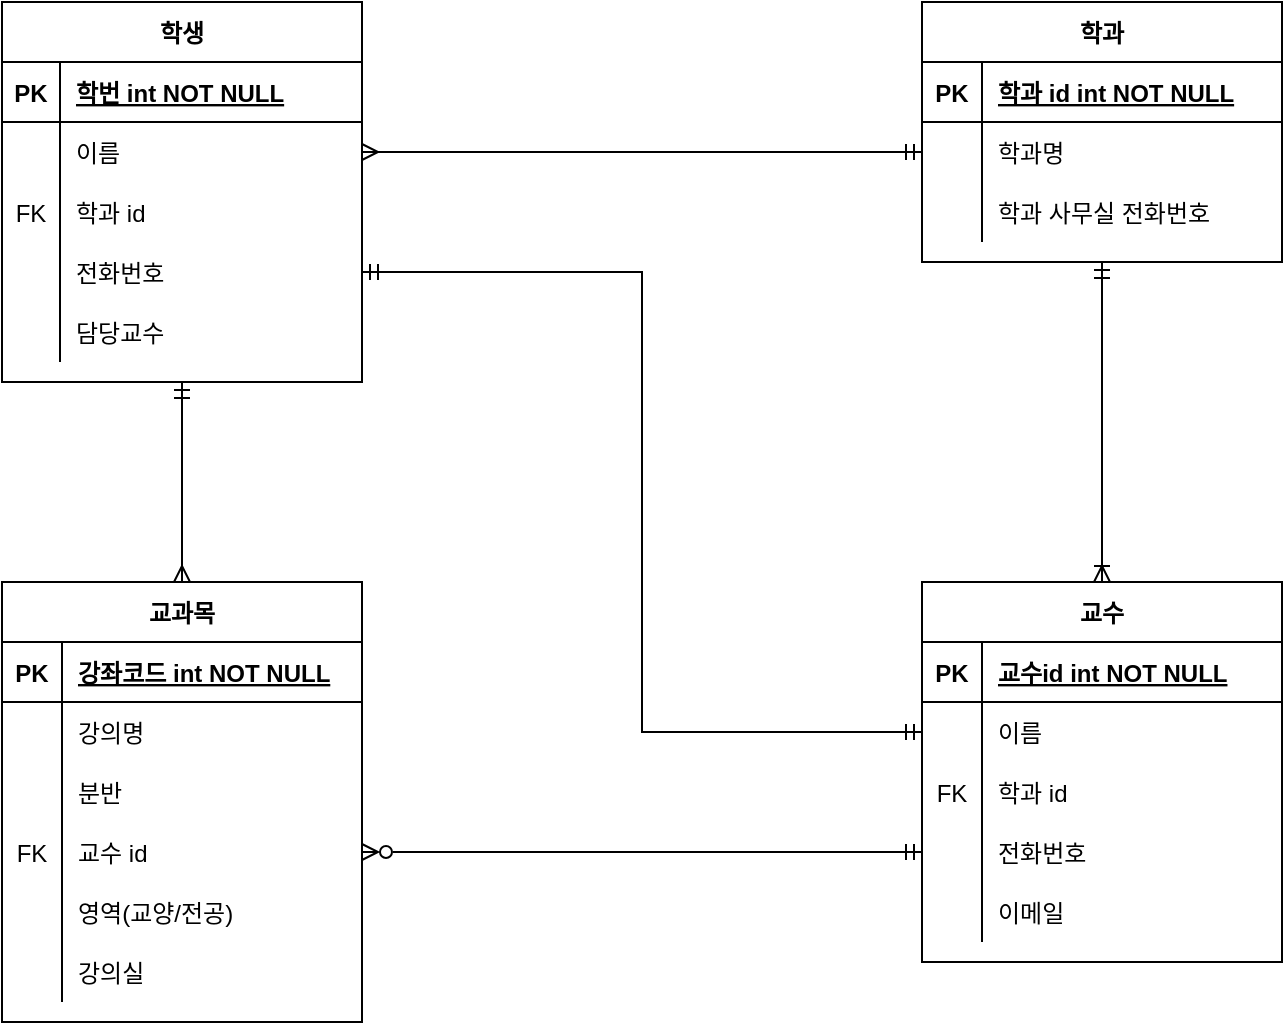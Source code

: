 <mxfile version="20.2.3" type="device"><diagram id="R2lEEEUBdFMjLlhIrx00" name="Page-1"><mxGraphModel dx="1038" dy="649" grid="1" gridSize="10" guides="1" tooltips="1" connect="1" arrows="1" fold="1" page="1" pageScale="1" pageWidth="850" pageHeight="1100" math="0" shadow="0" extFonts="Permanent Marker^https://fonts.googleapis.com/css?family=Permanent+Marker"><root><mxCell id="0"/><mxCell id="1" parent="0"/><mxCell id="drfjpF2IrSsazBvhaO_v-69" style="edgeStyle=orthogonalEdgeStyle;rounded=0;orthogonalLoop=1;jettySize=auto;html=1;exitX=0.5;exitY=0;exitDx=0;exitDy=0;entryX=0.5;entryY=1;entryDx=0;entryDy=0;startArrow=ERmany;startFill=0;endArrow=ERmandOne;endFill=0;" parent="1" source="drfjpF2IrSsazBvhaO_v-27" target="drfjpF2IrSsazBvhaO_v-1" edge="1"><mxGeometry relative="1" as="geometry"/></mxCell><mxCell id="drfjpF2IrSsazBvhaO_v-1" value="학생" style="shape=table;startSize=30;container=1;collapsible=1;childLayout=tableLayout;fixedRows=1;rowLines=0;fontStyle=1;align=center;resizeLast=1;" parent="1" vertex="1"><mxGeometry x="140" y="40" width="180" height="190" as="geometry"/></mxCell><mxCell id="drfjpF2IrSsazBvhaO_v-2" value="" style="shape=tableRow;horizontal=0;startSize=0;swimlaneHead=0;swimlaneBody=0;fillColor=none;collapsible=0;dropTarget=0;points=[[0,0.5],[1,0.5]];portConstraint=eastwest;top=0;left=0;right=0;bottom=1;" parent="drfjpF2IrSsazBvhaO_v-1" vertex="1"><mxGeometry y="30" width="180" height="30" as="geometry"/></mxCell><mxCell id="drfjpF2IrSsazBvhaO_v-3" value="PK" style="shape=partialRectangle;connectable=0;fillColor=none;top=0;left=0;bottom=0;right=0;fontStyle=1;overflow=hidden;" parent="drfjpF2IrSsazBvhaO_v-2" vertex="1"><mxGeometry width="29" height="30" as="geometry"><mxRectangle width="29" height="30" as="alternateBounds"/></mxGeometry></mxCell><mxCell id="drfjpF2IrSsazBvhaO_v-4" value="학번 int NOT NULL" style="shape=partialRectangle;connectable=0;fillColor=none;top=0;left=0;bottom=0;right=0;align=left;spacingLeft=6;fontStyle=5;overflow=hidden;" parent="drfjpF2IrSsazBvhaO_v-2" vertex="1"><mxGeometry x="29" width="151" height="30" as="geometry"><mxRectangle width="151" height="30" as="alternateBounds"/></mxGeometry></mxCell><mxCell id="drfjpF2IrSsazBvhaO_v-5" value="" style="shape=tableRow;horizontal=0;startSize=0;swimlaneHead=0;swimlaneBody=0;fillColor=none;collapsible=0;dropTarget=0;points=[[0,0.5],[1,0.5]];portConstraint=eastwest;top=0;left=0;right=0;bottom=0;" parent="drfjpF2IrSsazBvhaO_v-1" vertex="1"><mxGeometry y="60" width="180" height="30" as="geometry"/></mxCell><mxCell id="drfjpF2IrSsazBvhaO_v-6" value="" style="shape=partialRectangle;connectable=0;fillColor=none;top=0;left=0;bottom=0;right=0;editable=1;overflow=hidden;" parent="drfjpF2IrSsazBvhaO_v-5" vertex="1"><mxGeometry width="29" height="30" as="geometry"><mxRectangle width="29" height="30" as="alternateBounds"/></mxGeometry></mxCell><mxCell id="drfjpF2IrSsazBvhaO_v-7" value="이름" style="shape=partialRectangle;connectable=0;fillColor=none;top=0;left=0;bottom=0;right=0;align=left;spacingLeft=6;overflow=hidden;" parent="drfjpF2IrSsazBvhaO_v-5" vertex="1"><mxGeometry x="29" width="151" height="30" as="geometry"><mxRectangle width="151" height="30" as="alternateBounds"/></mxGeometry></mxCell><mxCell id="drfjpF2IrSsazBvhaO_v-11" value="" style="shape=tableRow;horizontal=0;startSize=0;swimlaneHead=0;swimlaneBody=0;fillColor=none;collapsible=0;dropTarget=0;points=[[0,0.5],[1,0.5]];portConstraint=eastwest;top=0;left=0;right=0;bottom=0;" parent="drfjpF2IrSsazBvhaO_v-1" vertex="1"><mxGeometry y="90" width="180" height="30" as="geometry"/></mxCell><mxCell id="drfjpF2IrSsazBvhaO_v-12" value="FK" style="shape=partialRectangle;connectable=0;fillColor=none;top=0;left=0;bottom=0;right=0;editable=1;overflow=hidden;" parent="drfjpF2IrSsazBvhaO_v-11" vertex="1"><mxGeometry width="29" height="30" as="geometry"><mxRectangle width="29" height="30" as="alternateBounds"/></mxGeometry></mxCell><mxCell id="drfjpF2IrSsazBvhaO_v-13" value="학과 id" style="shape=partialRectangle;connectable=0;fillColor=none;top=0;left=0;bottom=0;right=0;align=left;spacingLeft=6;overflow=hidden;" parent="drfjpF2IrSsazBvhaO_v-11" vertex="1"><mxGeometry x="29" width="151" height="30" as="geometry"><mxRectangle width="151" height="30" as="alternateBounds"/></mxGeometry></mxCell><mxCell id="drfjpF2IrSsazBvhaO_v-40" value="" style="shape=tableRow;horizontal=0;startSize=0;swimlaneHead=0;swimlaneBody=0;fillColor=none;collapsible=0;dropTarget=0;points=[[0,0.5],[1,0.5]];portConstraint=eastwest;top=0;left=0;right=0;bottom=0;" parent="drfjpF2IrSsazBvhaO_v-1" vertex="1"><mxGeometry y="120" width="180" height="30" as="geometry"/></mxCell><mxCell id="drfjpF2IrSsazBvhaO_v-41" value="" style="shape=partialRectangle;connectable=0;fillColor=none;top=0;left=0;bottom=0;right=0;editable=1;overflow=hidden;" parent="drfjpF2IrSsazBvhaO_v-40" vertex="1"><mxGeometry width="29" height="30" as="geometry"><mxRectangle width="29" height="30" as="alternateBounds"/></mxGeometry></mxCell><mxCell id="drfjpF2IrSsazBvhaO_v-42" value="전화번호" style="shape=partialRectangle;connectable=0;fillColor=none;top=0;left=0;bottom=0;right=0;align=left;spacingLeft=6;overflow=hidden;" parent="drfjpF2IrSsazBvhaO_v-40" vertex="1"><mxGeometry x="29" width="151" height="30" as="geometry"><mxRectangle width="151" height="30" as="alternateBounds"/></mxGeometry></mxCell><mxCell id="drfjpF2IrSsazBvhaO_v-43" value="" style="shape=tableRow;horizontal=0;startSize=0;swimlaneHead=0;swimlaneBody=0;fillColor=none;collapsible=0;dropTarget=0;points=[[0,0.5],[1,0.5]];portConstraint=eastwest;top=0;left=0;right=0;bottom=0;" parent="drfjpF2IrSsazBvhaO_v-1" vertex="1"><mxGeometry y="150" width="180" height="30" as="geometry"/></mxCell><mxCell id="drfjpF2IrSsazBvhaO_v-44" value="" style="shape=partialRectangle;connectable=0;fillColor=none;top=0;left=0;bottom=0;right=0;editable=1;overflow=hidden;" parent="drfjpF2IrSsazBvhaO_v-43" vertex="1"><mxGeometry width="29" height="30" as="geometry"><mxRectangle width="29" height="30" as="alternateBounds"/></mxGeometry></mxCell><mxCell id="drfjpF2IrSsazBvhaO_v-45" value="담당교수" style="shape=partialRectangle;connectable=0;fillColor=none;top=0;left=0;bottom=0;right=0;align=left;spacingLeft=6;overflow=hidden;" parent="drfjpF2IrSsazBvhaO_v-43" vertex="1"><mxGeometry x="29" width="151" height="30" as="geometry"><mxRectangle width="151" height="30" as="alternateBounds"/></mxGeometry></mxCell><mxCell id="drfjpF2IrSsazBvhaO_v-14" value="교수" style="shape=table;startSize=30;container=1;collapsible=1;childLayout=tableLayout;fixedRows=1;rowLines=0;fontStyle=1;align=center;resizeLast=1;" parent="1" vertex="1"><mxGeometry x="600" y="330" width="180" height="190" as="geometry"/></mxCell><mxCell id="drfjpF2IrSsazBvhaO_v-15" value="" style="shape=tableRow;horizontal=0;startSize=0;swimlaneHead=0;swimlaneBody=0;fillColor=none;collapsible=0;dropTarget=0;points=[[0,0.5],[1,0.5]];portConstraint=eastwest;top=0;left=0;right=0;bottom=1;" parent="drfjpF2IrSsazBvhaO_v-14" vertex="1"><mxGeometry y="30" width="180" height="30" as="geometry"/></mxCell><mxCell id="drfjpF2IrSsazBvhaO_v-16" value="PK" style="shape=partialRectangle;connectable=0;fillColor=none;top=0;left=0;bottom=0;right=0;fontStyle=1;overflow=hidden;" parent="drfjpF2IrSsazBvhaO_v-15" vertex="1"><mxGeometry width="30" height="30" as="geometry"><mxRectangle width="30" height="30" as="alternateBounds"/></mxGeometry></mxCell><mxCell id="drfjpF2IrSsazBvhaO_v-17" value="교수id int NOT NULL" style="shape=partialRectangle;connectable=0;fillColor=none;top=0;left=0;bottom=0;right=0;align=left;spacingLeft=6;fontStyle=5;overflow=hidden;" parent="drfjpF2IrSsazBvhaO_v-15" vertex="1"><mxGeometry x="30" width="150" height="30" as="geometry"><mxRectangle width="150" height="30" as="alternateBounds"/></mxGeometry></mxCell><mxCell id="drfjpF2IrSsazBvhaO_v-18" value="" style="shape=tableRow;horizontal=0;startSize=0;swimlaneHead=0;swimlaneBody=0;fillColor=none;collapsible=0;dropTarget=0;points=[[0,0.5],[1,0.5]];portConstraint=eastwest;top=0;left=0;right=0;bottom=0;" parent="drfjpF2IrSsazBvhaO_v-14" vertex="1"><mxGeometry y="60" width="180" height="30" as="geometry"/></mxCell><mxCell id="drfjpF2IrSsazBvhaO_v-19" value="" style="shape=partialRectangle;connectable=0;fillColor=none;top=0;left=0;bottom=0;right=0;editable=1;overflow=hidden;" parent="drfjpF2IrSsazBvhaO_v-18" vertex="1"><mxGeometry width="30" height="30" as="geometry"><mxRectangle width="30" height="30" as="alternateBounds"/></mxGeometry></mxCell><mxCell id="drfjpF2IrSsazBvhaO_v-20" value="이름" style="shape=partialRectangle;connectable=0;fillColor=none;top=0;left=0;bottom=0;right=0;align=left;spacingLeft=6;overflow=hidden;" parent="drfjpF2IrSsazBvhaO_v-18" vertex="1"><mxGeometry x="30" width="150" height="30" as="geometry"><mxRectangle width="150" height="30" as="alternateBounds"/></mxGeometry></mxCell><mxCell id="drfjpF2IrSsazBvhaO_v-46" value="" style="shape=tableRow;horizontal=0;startSize=0;swimlaneHead=0;swimlaneBody=0;fillColor=none;collapsible=0;dropTarget=0;points=[[0,0.5],[1,0.5]];portConstraint=eastwest;top=0;left=0;right=0;bottom=0;" parent="drfjpF2IrSsazBvhaO_v-14" vertex="1"><mxGeometry y="90" width="180" height="30" as="geometry"/></mxCell><mxCell id="drfjpF2IrSsazBvhaO_v-47" value="FK" style="shape=partialRectangle;connectable=0;fillColor=none;top=0;left=0;bottom=0;right=0;editable=1;overflow=hidden;" parent="drfjpF2IrSsazBvhaO_v-46" vertex="1"><mxGeometry width="30" height="30" as="geometry"><mxRectangle width="30" height="30" as="alternateBounds"/></mxGeometry></mxCell><mxCell id="drfjpF2IrSsazBvhaO_v-48" value="학과 id" style="shape=partialRectangle;connectable=0;fillColor=none;top=0;left=0;bottom=0;right=0;align=left;spacingLeft=6;overflow=hidden;" parent="drfjpF2IrSsazBvhaO_v-46" vertex="1"><mxGeometry x="30" width="150" height="30" as="geometry"><mxRectangle width="150" height="30" as="alternateBounds"/></mxGeometry></mxCell><mxCell id="drfjpF2IrSsazBvhaO_v-21" value="" style="shape=tableRow;horizontal=0;startSize=0;swimlaneHead=0;swimlaneBody=0;fillColor=none;collapsible=0;dropTarget=0;points=[[0,0.5],[1,0.5]];portConstraint=eastwest;top=0;left=0;right=0;bottom=0;" parent="drfjpF2IrSsazBvhaO_v-14" vertex="1"><mxGeometry y="120" width="180" height="30" as="geometry"/></mxCell><mxCell id="drfjpF2IrSsazBvhaO_v-22" value="" style="shape=partialRectangle;connectable=0;fillColor=none;top=0;left=0;bottom=0;right=0;editable=1;overflow=hidden;" parent="drfjpF2IrSsazBvhaO_v-21" vertex="1"><mxGeometry width="30" height="30" as="geometry"><mxRectangle width="30" height="30" as="alternateBounds"/></mxGeometry></mxCell><mxCell id="drfjpF2IrSsazBvhaO_v-23" value="전화번호" style="shape=partialRectangle;connectable=0;fillColor=none;top=0;left=0;bottom=0;right=0;align=left;spacingLeft=6;overflow=hidden;" parent="drfjpF2IrSsazBvhaO_v-21" vertex="1"><mxGeometry x="30" width="150" height="30" as="geometry"><mxRectangle width="150" height="30" as="alternateBounds"/></mxGeometry></mxCell><mxCell id="drfjpF2IrSsazBvhaO_v-24" value="" style="shape=tableRow;horizontal=0;startSize=0;swimlaneHead=0;swimlaneBody=0;fillColor=none;collapsible=0;dropTarget=0;points=[[0,0.5],[1,0.5]];portConstraint=eastwest;top=0;left=0;right=0;bottom=0;" parent="drfjpF2IrSsazBvhaO_v-14" vertex="1"><mxGeometry y="150" width="180" height="30" as="geometry"/></mxCell><mxCell id="drfjpF2IrSsazBvhaO_v-25" value="" style="shape=partialRectangle;connectable=0;fillColor=none;top=0;left=0;bottom=0;right=0;editable=1;overflow=hidden;" parent="drfjpF2IrSsazBvhaO_v-24" vertex="1"><mxGeometry width="30" height="30" as="geometry"><mxRectangle width="30" height="30" as="alternateBounds"/></mxGeometry></mxCell><mxCell id="drfjpF2IrSsazBvhaO_v-26" value="이메일" style="shape=partialRectangle;connectable=0;fillColor=none;top=0;left=0;bottom=0;right=0;align=left;spacingLeft=6;overflow=hidden;" parent="drfjpF2IrSsazBvhaO_v-24" vertex="1"><mxGeometry x="30" width="150" height="30" as="geometry"><mxRectangle width="150" height="30" as="alternateBounds"/></mxGeometry></mxCell><mxCell id="drfjpF2IrSsazBvhaO_v-27" value="교과목" style="shape=table;startSize=30;container=1;collapsible=1;childLayout=tableLayout;fixedRows=1;rowLines=0;fontStyle=1;align=center;resizeLast=1;" parent="1" vertex="1"><mxGeometry x="140" y="330" width="180" height="220" as="geometry"/></mxCell><mxCell id="drfjpF2IrSsazBvhaO_v-28" value="" style="shape=tableRow;horizontal=0;startSize=0;swimlaneHead=0;swimlaneBody=0;fillColor=none;collapsible=0;dropTarget=0;points=[[0,0.5],[1,0.5]];portConstraint=eastwest;top=0;left=0;right=0;bottom=1;" parent="drfjpF2IrSsazBvhaO_v-27" vertex="1"><mxGeometry y="30" width="180" height="30" as="geometry"/></mxCell><mxCell id="drfjpF2IrSsazBvhaO_v-29" value="PK" style="shape=partialRectangle;connectable=0;fillColor=none;top=0;left=0;bottom=0;right=0;fontStyle=1;overflow=hidden;" parent="drfjpF2IrSsazBvhaO_v-28" vertex="1"><mxGeometry width="30" height="30" as="geometry"><mxRectangle width="30" height="30" as="alternateBounds"/></mxGeometry></mxCell><mxCell id="drfjpF2IrSsazBvhaO_v-30" value="강좌코드 int NOT NULL" style="shape=partialRectangle;connectable=0;fillColor=none;top=0;left=0;bottom=0;right=0;align=left;spacingLeft=6;fontStyle=5;overflow=hidden;" parent="drfjpF2IrSsazBvhaO_v-28" vertex="1"><mxGeometry x="30" width="150" height="30" as="geometry"><mxRectangle width="150" height="30" as="alternateBounds"/></mxGeometry></mxCell><mxCell id="drfjpF2IrSsazBvhaO_v-31" value="" style="shape=tableRow;horizontal=0;startSize=0;swimlaneHead=0;swimlaneBody=0;fillColor=none;collapsible=0;dropTarget=0;points=[[0,0.5],[1,0.5]];portConstraint=eastwest;top=0;left=0;right=0;bottom=0;" parent="drfjpF2IrSsazBvhaO_v-27" vertex="1"><mxGeometry y="60" width="180" height="30" as="geometry"/></mxCell><mxCell id="drfjpF2IrSsazBvhaO_v-32" value="" style="shape=partialRectangle;connectable=0;fillColor=none;top=0;left=0;bottom=0;right=0;editable=1;overflow=hidden;" parent="drfjpF2IrSsazBvhaO_v-31" vertex="1"><mxGeometry width="30" height="30" as="geometry"><mxRectangle width="30" height="30" as="alternateBounds"/></mxGeometry></mxCell><mxCell id="drfjpF2IrSsazBvhaO_v-33" value="강의명" style="shape=partialRectangle;connectable=0;fillColor=none;top=0;left=0;bottom=0;right=0;align=left;spacingLeft=6;overflow=hidden;" parent="drfjpF2IrSsazBvhaO_v-31" vertex="1"><mxGeometry x="30" width="150" height="30" as="geometry"><mxRectangle width="150" height="30" as="alternateBounds"/></mxGeometry></mxCell><mxCell id="drfjpF2IrSsazBvhaO_v-34" value="" style="shape=tableRow;horizontal=0;startSize=0;swimlaneHead=0;swimlaneBody=0;fillColor=none;collapsible=0;dropTarget=0;points=[[0,0.5],[1,0.5]];portConstraint=eastwest;top=0;left=0;right=0;bottom=0;" parent="drfjpF2IrSsazBvhaO_v-27" vertex="1"><mxGeometry y="90" width="180" height="30" as="geometry"/></mxCell><mxCell id="drfjpF2IrSsazBvhaO_v-35" value="" style="shape=partialRectangle;connectable=0;fillColor=none;top=0;left=0;bottom=0;right=0;editable=1;overflow=hidden;" parent="drfjpF2IrSsazBvhaO_v-34" vertex="1"><mxGeometry width="30" height="30" as="geometry"><mxRectangle width="30" height="30" as="alternateBounds"/></mxGeometry></mxCell><mxCell id="drfjpF2IrSsazBvhaO_v-36" value="분반" style="shape=partialRectangle;connectable=0;fillColor=none;top=0;left=0;bottom=0;right=0;align=left;spacingLeft=6;overflow=hidden;" parent="drfjpF2IrSsazBvhaO_v-34" vertex="1"><mxGeometry x="30" width="150" height="30" as="geometry"><mxRectangle width="150" height="30" as="alternateBounds"/></mxGeometry></mxCell><mxCell id="drfjpF2IrSsazBvhaO_v-37" value="" style="shape=tableRow;horizontal=0;startSize=0;swimlaneHead=0;swimlaneBody=0;fillColor=none;collapsible=0;dropTarget=0;points=[[0,0.5],[1,0.5]];portConstraint=eastwest;top=0;left=0;right=0;bottom=0;" parent="drfjpF2IrSsazBvhaO_v-27" vertex="1"><mxGeometry y="120" width="180" height="30" as="geometry"/></mxCell><mxCell id="drfjpF2IrSsazBvhaO_v-38" value="FK" style="shape=partialRectangle;connectable=0;fillColor=none;top=0;left=0;bottom=0;right=0;editable=1;overflow=hidden;" parent="drfjpF2IrSsazBvhaO_v-37" vertex="1"><mxGeometry width="30" height="30" as="geometry"><mxRectangle width="30" height="30" as="alternateBounds"/></mxGeometry></mxCell><mxCell id="drfjpF2IrSsazBvhaO_v-39" value="교수 id" style="shape=partialRectangle;connectable=0;fillColor=none;top=0;left=0;bottom=0;right=0;align=left;spacingLeft=6;overflow=hidden;" parent="drfjpF2IrSsazBvhaO_v-37" vertex="1"><mxGeometry x="30" width="150" height="30" as="geometry"><mxRectangle width="150" height="30" as="alternateBounds"/></mxGeometry></mxCell><mxCell id="drfjpF2IrSsazBvhaO_v-49" value="" style="shape=tableRow;horizontal=0;startSize=0;swimlaneHead=0;swimlaneBody=0;fillColor=none;collapsible=0;dropTarget=0;points=[[0,0.5],[1,0.5]];portConstraint=eastwest;top=0;left=0;right=0;bottom=0;" parent="drfjpF2IrSsazBvhaO_v-27" vertex="1"><mxGeometry y="150" width="180" height="30" as="geometry"/></mxCell><mxCell id="drfjpF2IrSsazBvhaO_v-50" value="" style="shape=partialRectangle;connectable=0;fillColor=none;top=0;left=0;bottom=0;right=0;editable=1;overflow=hidden;" parent="drfjpF2IrSsazBvhaO_v-49" vertex="1"><mxGeometry width="30" height="30" as="geometry"><mxRectangle width="30" height="30" as="alternateBounds"/></mxGeometry></mxCell><mxCell id="drfjpF2IrSsazBvhaO_v-51" value="영역(교양/전공)" style="shape=partialRectangle;connectable=0;fillColor=none;top=0;left=0;bottom=0;right=0;align=left;spacingLeft=6;overflow=hidden;" parent="drfjpF2IrSsazBvhaO_v-49" vertex="1"><mxGeometry x="30" width="150" height="30" as="geometry"><mxRectangle width="150" height="30" as="alternateBounds"/></mxGeometry></mxCell><mxCell id="drfjpF2IrSsazBvhaO_v-52" value="" style="shape=tableRow;horizontal=0;startSize=0;swimlaneHead=0;swimlaneBody=0;fillColor=none;collapsible=0;dropTarget=0;points=[[0,0.5],[1,0.5]];portConstraint=eastwest;top=0;left=0;right=0;bottom=0;" parent="drfjpF2IrSsazBvhaO_v-27" vertex="1"><mxGeometry y="180" width="180" height="30" as="geometry"/></mxCell><mxCell id="drfjpF2IrSsazBvhaO_v-53" value="" style="shape=partialRectangle;connectable=0;fillColor=none;top=0;left=0;bottom=0;right=0;editable=1;overflow=hidden;" parent="drfjpF2IrSsazBvhaO_v-52" vertex="1"><mxGeometry width="30" height="30" as="geometry"><mxRectangle width="30" height="30" as="alternateBounds"/></mxGeometry></mxCell><mxCell id="drfjpF2IrSsazBvhaO_v-54" value="강의실" style="shape=partialRectangle;connectable=0;fillColor=none;top=0;left=0;bottom=0;right=0;align=left;spacingLeft=6;overflow=hidden;" parent="drfjpF2IrSsazBvhaO_v-52" vertex="1"><mxGeometry x="30" width="150" height="30" as="geometry"><mxRectangle width="150" height="30" as="alternateBounds"/></mxGeometry></mxCell><mxCell id="drfjpF2IrSsazBvhaO_v-71" style="edgeStyle=orthogonalEdgeStyle;rounded=0;orthogonalLoop=1;jettySize=auto;html=1;entryX=0.5;entryY=1;entryDx=0;entryDy=0;startArrow=ERoneToMany;startFill=0;endArrow=ERmandOne;endFill=0;exitX=0.5;exitY=0;exitDx=0;exitDy=0;" parent="1" source="drfjpF2IrSsazBvhaO_v-14" target="drfjpF2IrSsazBvhaO_v-55" edge="1"><mxGeometry relative="1" as="geometry"><mxPoint x="650" y="310" as="sourcePoint"/><Array as="points"/></mxGeometry></mxCell><mxCell id="drfjpF2IrSsazBvhaO_v-55" value="학과" style="shape=table;startSize=30;container=1;collapsible=1;childLayout=tableLayout;fixedRows=1;rowLines=0;fontStyle=1;align=center;resizeLast=1;" parent="1" vertex="1"><mxGeometry x="600" y="40" width="180" height="130" as="geometry"/></mxCell><mxCell id="drfjpF2IrSsazBvhaO_v-56" value="" style="shape=tableRow;horizontal=0;startSize=0;swimlaneHead=0;swimlaneBody=0;fillColor=none;collapsible=0;dropTarget=0;points=[[0,0.5],[1,0.5]];portConstraint=eastwest;top=0;left=0;right=0;bottom=1;" parent="drfjpF2IrSsazBvhaO_v-55" vertex="1"><mxGeometry y="30" width="180" height="30" as="geometry"/></mxCell><mxCell id="drfjpF2IrSsazBvhaO_v-57" value="PK" style="shape=partialRectangle;connectable=0;fillColor=none;top=0;left=0;bottom=0;right=0;fontStyle=1;overflow=hidden;" parent="drfjpF2IrSsazBvhaO_v-56" vertex="1"><mxGeometry width="30" height="30" as="geometry"><mxRectangle width="30" height="30" as="alternateBounds"/></mxGeometry></mxCell><mxCell id="drfjpF2IrSsazBvhaO_v-58" value="학과 id int NOT NULL" style="shape=partialRectangle;connectable=0;fillColor=none;top=0;left=0;bottom=0;right=0;align=left;spacingLeft=6;fontStyle=5;overflow=hidden;" parent="drfjpF2IrSsazBvhaO_v-56" vertex="1"><mxGeometry x="30" width="150" height="30" as="geometry"><mxRectangle width="150" height="30" as="alternateBounds"/></mxGeometry></mxCell><mxCell id="drfjpF2IrSsazBvhaO_v-59" value="" style="shape=tableRow;horizontal=0;startSize=0;swimlaneHead=0;swimlaneBody=0;fillColor=none;collapsible=0;dropTarget=0;points=[[0,0.5],[1,0.5]];portConstraint=eastwest;top=0;left=0;right=0;bottom=0;" parent="drfjpF2IrSsazBvhaO_v-55" vertex="1"><mxGeometry y="60" width="180" height="30" as="geometry"/></mxCell><mxCell id="drfjpF2IrSsazBvhaO_v-60" value="" style="shape=partialRectangle;connectable=0;fillColor=none;top=0;left=0;bottom=0;right=0;editable=1;overflow=hidden;" parent="drfjpF2IrSsazBvhaO_v-59" vertex="1"><mxGeometry width="30" height="30" as="geometry"><mxRectangle width="30" height="30" as="alternateBounds"/></mxGeometry></mxCell><mxCell id="drfjpF2IrSsazBvhaO_v-61" value="학과명" style="shape=partialRectangle;connectable=0;fillColor=none;top=0;left=0;bottom=0;right=0;align=left;spacingLeft=6;overflow=hidden;" parent="drfjpF2IrSsazBvhaO_v-59" vertex="1"><mxGeometry x="30" width="150" height="30" as="geometry"><mxRectangle width="150" height="30" as="alternateBounds"/></mxGeometry></mxCell><mxCell id="drfjpF2IrSsazBvhaO_v-62" value="" style="shape=tableRow;horizontal=0;startSize=0;swimlaneHead=0;swimlaneBody=0;fillColor=none;collapsible=0;dropTarget=0;points=[[0,0.5],[1,0.5]];portConstraint=eastwest;top=0;left=0;right=0;bottom=0;" parent="drfjpF2IrSsazBvhaO_v-55" vertex="1"><mxGeometry y="90" width="180" height="30" as="geometry"/></mxCell><mxCell id="drfjpF2IrSsazBvhaO_v-63" value="" style="shape=partialRectangle;connectable=0;fillColor=none;top=0;left=0;bottom=0;right=0;editable=1;overflow=hidden;" parent="drfjpF2IrSsazBvhaO_v-62" vertex="1"><mxGeometry width="30" height="30" as="geometry"><mxRectangle width="30" height="30" as="alternateBounds"/></mxGeometry></mxCell><mxCell id="drfjpF2IrSsazBvhaO_v-64" value="학과 사무실 전화번호" style="shape=partialRectangle;connectable=0;fillColor=none;top=0;left=0;bottom=0;right=0;align=left;spacingLeft=6;overflow=hidden;" parent="drfjpF2IrSsazBvhaO_v-62" vertex="1"><mxGeometry x="30" width="150" height="30" as="geometry"><mxRectangle width="150" height="30" as="alternateBounds"/></mxGeometry></mxCell><mxCell id="drfjpF2IrSsazBvhaO_v-68" style="edgeStyle=orthogonalEdgeStyle;rounded=0;orthogonalLoop=1;jettySize=auto;html=1;entryX=0;entryY=0.5;entryDx=0;entryDy=0;startArrow=ERmany;startFill=0;exitX=1;exitY=0.5;exitDx=0;exitDy=0;endArrow=ERmandOne;endFill=0;" parent="1" source="drfjpF2IrSsazBvhaO_v-5" target="drfjpF2IrSsazBvhaO_v-59" edge="1"><mxGeometry relative="1" as="geometry"><mxPoint x="360" y="40" as="sourcePoint"/></mxGeometry></mxCell><mxCell id="drfjpF2IrSsazBvhaO_v-70" style="edgeStyle=orthogonalEdgeStyle;rounded=0;orthogonalLoop=1;jettySize=auto;html=1;exitX=1;exitY=0.5;exitDx=0;exitDy=0;entryX=0;entryY=0.5;entryDx=0;entryDy=0;startArrow=ERzeroToMany;startFill=0;endArrow=ERmandOne;endFill=0;" parent="1" source="drfjpF2IrSsazBvhaO_v-37" target="drfjpF2IrSsazBvhaO_v-21" edge="1"><mxGeometry relative="1" as="geometry"/></mxCell><mxCell id="6f3Ro1F_eRQr1wzBnbf--1" style="edgeStyle=orthogonalEdgeStyle;rounded=0;orthogonalLoop=1;jettySize=auto;html=1;exitX=1;exitY=0.5;exitDx=0;exitDy=0;startArrow=ERmandOne;startFill=0;endArrow=ERmandOne;endFill=0;" edge="1" parent="1" source="drfjpF2IrSsazBvhaO_v-40" target="drfjpF2IrSsazBvhaO_v-18"><mxGeometry relative="1" as="geometry"/></mxCell></root></mxGraphModel></diagram></mxfile>